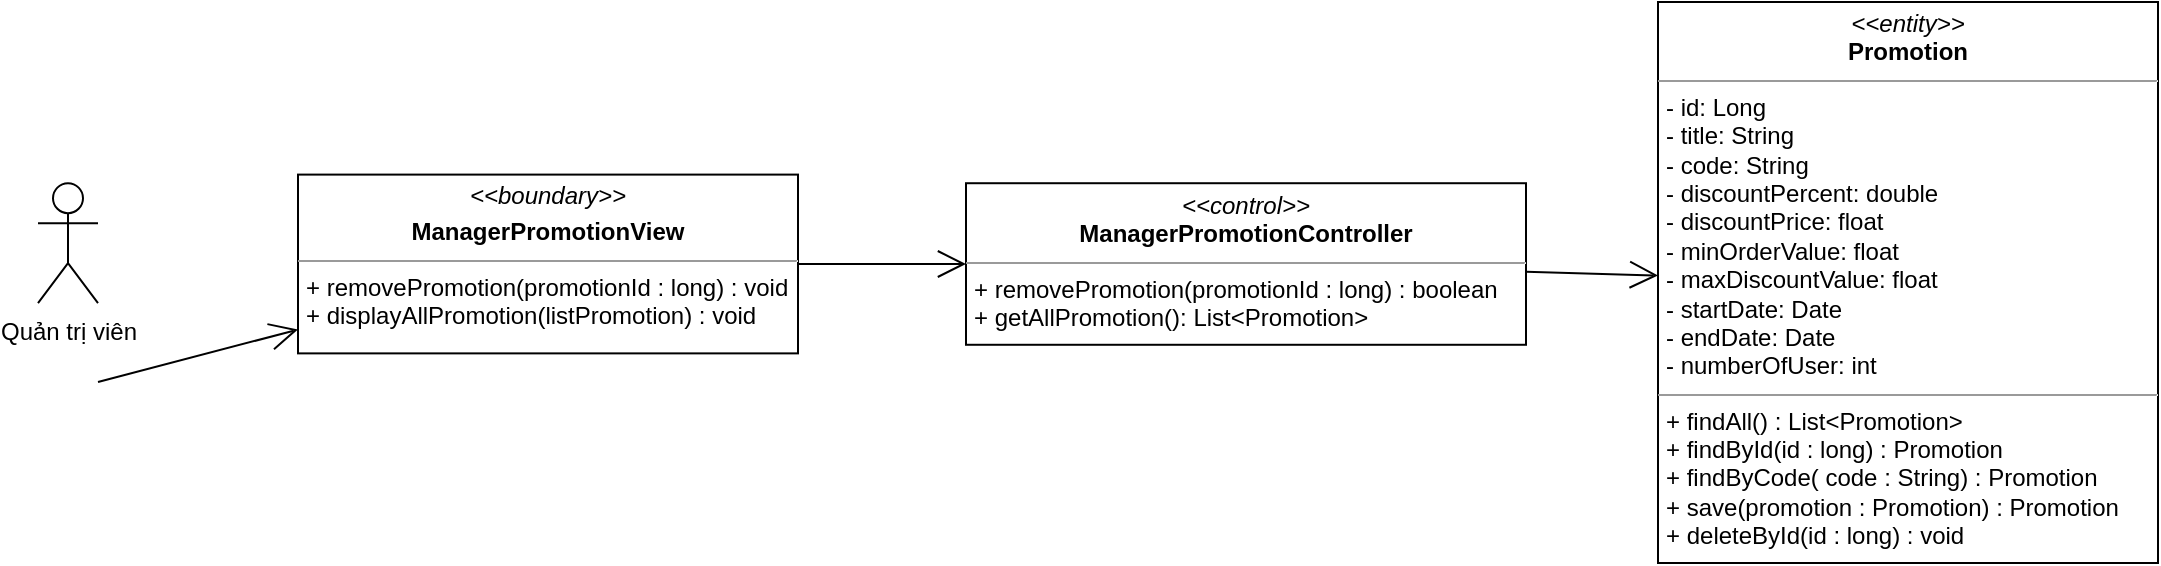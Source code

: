 <mxfile version="14.7.6" type="device"><diagram id="C5RBs43oDa-KdzZeNtuy" name="Page-1"><mxGraphModel dx="1695" dy="425" grid="1" gridSize="10" guides="1" tooltips="1" connect="1" arrows="1" fold="1" page="1" pageScale="1" pageWidth="827" pageHeight="1169" math="0" shadow="0"><root><mxCell id="WIyWlLk6GJQsqaUBKTNV-0"/><mxCell id="WIyWlLk6GJQsqaUBKTNV-1" parent="WIyWlLk6GJQsqaUBKTNV-0"/><mxCell id="yXVGDtaVeKHd1pOtSRek-2" value="&lt;p style=&quot;margin: 0px ; margin-top: 4px ; text-align: center&quot;&gt;&lt;i&gt;&amp;lt;&amp;lt;control&amp;gt;&amp;gt;&lt;/i&gt;&lt;br&gt;&lt;b&gt;ManagerPromotionController&lt;/b&gt;&lt;/p&gt;&lt;hr size=&quot;1&quot;&gt;&lt;p style=&quot;margin: 0px ; margin-left: 4px&quot;&gt;+ removePromotion(promotionId : long) : boolean&lt;br&gt;&lt;/p&gt;&lt;p style=&quot;margin: 0px ; margin-left: 4px&quot;&gt;+ getAllPromotion(): List&amp;lt;Promotion&amp;gt;&lt;br&gt;&lt;/p&gt;" style="verticalAlign=top;align=left;overflow=fill;fontSize=12;fontFamily=Helvetica;html=1;" parent="WIyWlLk6GJQsqaUBKTNV-1" vertex="1"><mxGeometry x="414" y="120.61" width="280" height="80.78" as="geometry"/></mxCell><mxCell id="yXVGDtaVeKHd1pOtSRek-3" value="" style="endArrow=open;endFill=1;endSize=12;html=1;" parent="WIyWlLk6GJQsqaUBKTNV-1" source="yXVGDtaVeKHd1pOtSRek-2" target="yXVGDtaVeKHd1pOtSRek-4" edge="1"><mxGeometry width="160" relative="1" as="geometry"><mxPoint x="720" y="140" as="sourcePoint"/><mxPoint x="710" y="149.22" as="targetPoint"/></mxGeometry></mxCell><mxCell id="yXVGDtaVeKHd1pOtSRek-4" value="&lt;p style=&quot;margin: 0px ; margin-top: 4px ; text-align: center&quot;&gt;&lt;i&gt;&amp;lt;&amp;lt;entity&amp;gt;&amp;gt;&lt;/i&gt;&lt;br&gt;&lt;b&gt;Promotion&lt;/b&gt;&lt;/p&gt;&lt;hr size=&quot;1&quot;&gt;&lt;p style=&quot;margin: 0px ; margin-left: 4px&quot;&gt;- id: Long&lt;/p&gt;&lt;p style=&quot;margin: 0px 0px 0px 4px&quot;&gt;- title: String&lt;br&gt;- code: String&lt;/p&gt;&lt;p style=&quot;margin: 0px 0px 0px 4px&quot;&gt;- discountPercent: double&lt;/p&gt;&lt;p style=&quot;margin: 0px 0px 0px 4px&quot;&gt;- discountPrice: float&lt;/p&gt;&lt;p style=&quot;margin: 0px 0px 0px 4px&quot;&gt;- minOrderValue: float&lt;/p&gt;&lt;p style=&quot;margin: 0px 0px 0px 4px&quot;&gt;- maxDiscountValue: float&lt;/p&gt;&lt;p style=&quot;margin: 0px 0px 0px 4px&quot;&gt;- startDate: Date&lt;/p&gt;&lt;p style=&quot;margin: 0px 0px 0px 4px&quot;&gt;- endDate: Date&lt;/p&gt;&lt;p style=&quot;margin: 0px 0px 0px 4px&quot;&gt;- numberOfUser: int&lt;span&gt;&amp;nbsp;&lt;/span&gt;&lt;/p&gt;&lt;hr size=&quot;1&quot;&gt;&lt;p style=&quot;margin: 0px 0px 0px 4px&quot;&gt;+ findAll() : List&amp;lt;Promotion&amp;gt;&lt;/p&gt;&lt;p style=&quot;margin: 0px 0px 0px 4px&quot;&gt;+ findById(id : long) : Promotion&lt;/p&gt;&lt;p style=&quot;margin: 0px 0px 0px 4px&quot;&gt;+ findByCode( code : String) : Promotion&lt;/p&gt;&lt;p style=&quot;margin: 0px 0px 0px 4px&quot;&gt;+ save(promotion : Promotion) : Promotion&lt;/p&gt;&lt;p style=&quot;margin: 0px 0px 0px 4px&quot;&gt;+ deleteById(id : long) : void&lt;/p&gt;" style="verticalAlign=top;align=left;overflow=fill;fontSize=12;fontFamily=Helvetica;html=1;" parent="WIyWlLk6GJQsqaUBKTNV-1" vertex="1"><mxGeometry x="760" y="30" width="250" height="280.5" as="geometry"/></mxCell><mxCell id="yXVGDtaVeKHd1pOtSRek-5" value="&lt;p style=&quot;margin: 0px ; margin-top: 4px ; text-align: center&quot;&gt;&lt;i&gt;&amp;lt;&amp;lt;boundary&amp;gt;&amp;gt;&lt;/i&gt;&lt;/p&gt;&lt;p style=&quot;margin: 0px ; margin-top: 4px ; text-align: center&quot;&gt;&lt;b&gt;ManagerPromotionView&lt;/b&gt;&lt;/p&gt;&lt;hr size=&quot;1&quot;&gt;&lt;p style=&quot;margin: 0px ; margin-left: 4px&quot;&gt;&lt;span&gt;+ removePromotion(promotionId : long) : void&lt;/span&gt;&lt;/p&gt;&lt;p style=&quot;margin: 0px ; margin-left: 4px&quot;&gt;+ displayAllPromotion(listPromotion) : void&lt;span&gt;&lt;br&gt;&lt;/span&gt;&lt;/p&gt;" style="verticalAlign=top;align=left;overflow=fill;fontSize=12;fontFamily=Helvetica;html=1;" parent="WIyWlLk6GJQsqaUBKTNV-1" vertex="1"><mxGeometry x="80" y="116.3" width="250" height="89.39" as="geometry"/></mxCell><mxCell id="yXVGDtaVeKHd1pOtSRek-6" value="" style="endArrow=open;endFill=1;endSize=12;html=1;" parent="WIyWlLk6GJQsqaUBKTNV-1" source="yXVGDtaVeKHd1pOtSRek-5" target="yXVGDtaVeKHd1pOtSRek-2" edge="1"><mxGeometry width="160" relative="1" as="geometry"><mxPoint x="420" y="210" as="sourcePoint"/><mxPoint x="580" y="210" as="targetPoint"/></mxGeometry></mxCell><mxCell id="FzEiuVERTNjJH61nGBIe-0" value="Quản trị viên" style="shape=umlActor;verticalLabelPosition=bottom;verticalAlign=top;html=1;" vertex="1" parent="WIyWlLk6GJQsqaUBKTNV-1"><mxGeometry x="-50" y="120.61" width="30" height="60" as="geometry"/></mxCell><mxCell id="FzEiuVERTNjJH61nGBIe-1" value="" style="endArrow=open;endFill=1;endSize=12;html=1;" edge="1" parent="WIyWlLk6GJQsqaUBKTNV-1" target="yXVGDtaVeKHd1pOtSRek-5"><mxGeometry width="160" relative="1" as="geometry"><mxPoint x="-20" y="220" as="sourcePoint"/><mxPoint x="140" y="220" as="targetPoint"/></mxGeometry></mxCell></root></mxGraphModel></diagram></mxfile>
